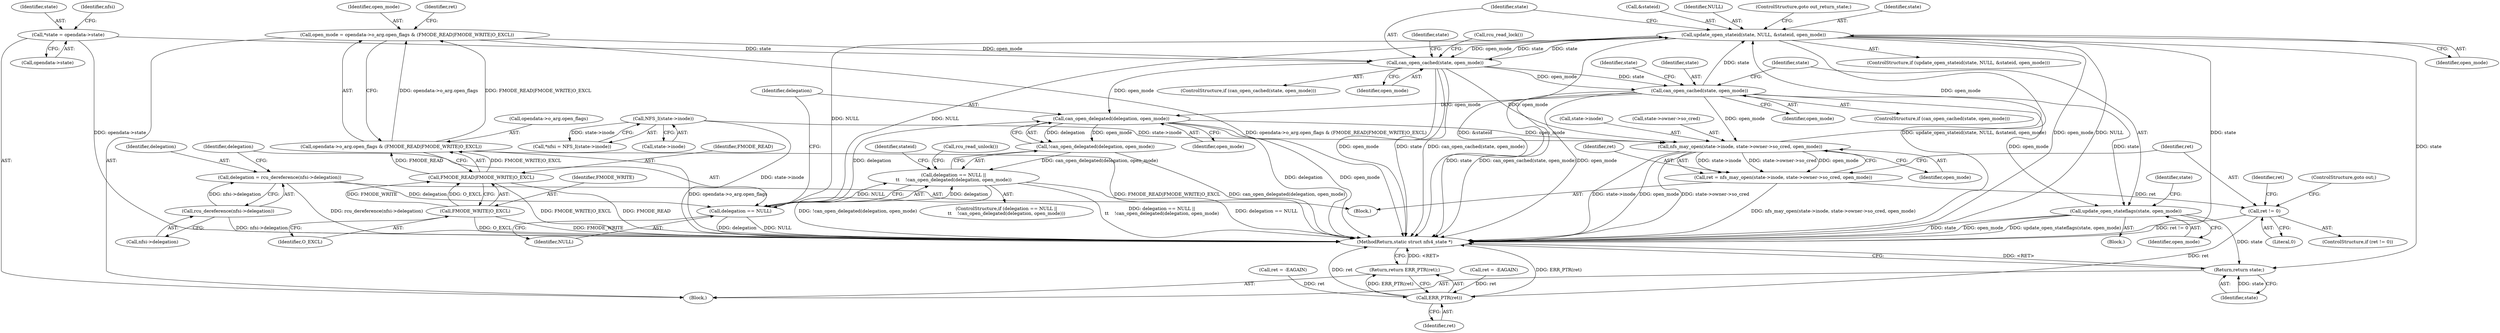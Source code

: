 digraph "1_linux_dc0b027dfadfcb8a5504f7d8052754bf8d501ab9_21@API" {
"1000231" [label="(Call,update_open_stateid(state, NULL, &stateid, open_mode))"];
"1000154" [label="(Call,can_open_cached(state, open_mode))"];
"1000142" [label="(Call,can_open_cached(state, open_mode))"];
"1000106" [label="(Call,*state = opendata->state)"];
"1000231" [label="(Call,update_open_stateid(state, NULL, &stateid, open_mode))"];
"1000185" [label="(Call,delegation == NULL)"];
"1000177" [label="(Call,delegation = rcu_dereference(nfsi->delegation))"];
"1000179" [label="(Call,rcu_dereference(nfsi->delegation))"];
"1000211" [label="(Call,nfs_may_open(state->inode, state->owner->so_cred, open_mode))"];
"1000114" [label="(Call,NFS_I(state->inode))"];
"1000189" [label="(Call,can_open_delegated(delegation, open_mode))"];
"1000120" [label="(Call,open_mode = opendata->o_arg.open_flags & (FMODE_READ|FMODE_WRITE|O_EXCL))"];
"1000122" [label="(Call,opendata->o_arg.open_flags & (FMODE_READ|FMODE_WRITE|O_EXCL))"];
"1000128" [label="(Call,FMODE_READ|FMODE_WRITE|O_EXCL)"];
"1000130" [label="(Call,FMODE_WRITE|O_EXCL)"];
"1000158" [label="(Call,update_open_stateflags(state, open_mode))"];
"1000248" [label="(Return,return state;)"];
"1000188" [label="(Call,!can_open_delegated(delegation, open_mode))"];
"1000184" [label="(Call,delegation == NULL ||\n\t\t    !can_open_delegated(delegation, open_mode))"];
"1000209" [label="(Call,ret = nfs_may_open(state->inode, state->owner->so_cred, open_mode))"];
"1000222" [label="(Call,ret != 0)"];
"1000240" [label="(Call,ERR_PTR(ret))"];
"1000239" [label="(Return,return ERR_PTR(ret);)"];
"1000209" [label="(Call,ret = nfs_may_open(state->inode, state->owner->so_cred, open_mode))"];
"1000224" [label="(Literal,0)"];
"1000173" [label="(Identifier,state)"];
"1000143" [label="(Identifier,state)"];
"1000190" [label="(Identifier,delegation)"];
"1000227" [label="(Identifier,ret)"];
"1000177" [label="(Call,delegation = rcu_dereference(nfsi->delegation))"];
"1000241" [label="(Identifier,ret)"];
"1000226" [label="(Call,ret = -EAGAIN)"];
"1000156" [label="(Identifier,open_mode)"];
"1000114" [label="(Call,NFS_I(state->inode))"];
"1000239" [label="(Return,return ERR_PTR(ret);)"];
"1000128" [label="(Call,FMODE_READ|FMODE_WRITE|O_EXCL)"];
"1000220" [label="(Identifier,open_mode)"];
"1000150" [label="(Identifier,state)"];
"1000141" [label="(ControlStructure,if (can_open_cached(state, open_mode)))"];
"1000186" [label="(Identifier,delegation)"];
"1000184" [label="(Call,delegation == NULL ||\n\t\t    !can_open_delegated(delegation, open_mode))"];
"1000123" [label="(Call,opendata->o_arg.open_flags)"];
"1000210" [label="(Identifier,ret)"];
"1000155" [label="(Identifier,state)"];
"1000115" [label="(Call,state->inode)"];
"1000212" [label="(Call,state->inode)"];
"1000230" [label="(ControlStructure,if (update_open_stateid(state, NULL, &stateid, open_mode)))"];
"1000159" [label="(Identifier,state)"];
"1000191" [label="(Identifier,open_mode)"];
"1000142" [label="(Call,can_open_cached(state, open_mode))"];
"1000120" [label="(Call,open_mode = opendata->o_arg.open_flags & (FMODE_READ|FMODE_WRITE|O_EXCL))"];
"1000140" [label="(Block,)"];
"1000187" [label="(Identifier,NULL)"];
"1000250" [label="(MethodReturn,static struct nfs4_state *)"];
"1000211" [label="(Call,nfs_may_open(state->inode, state->owner->so_cred, open_mode))"];
"1000129" [label="(Identifier,FMODE_READ)"];
"1000234" [label="(Call,&stateid)"];
"1000240" [label="(Call,ERR_PTR(ret))"];
"1000157" [label="(Block,)"];
"1000108" [label="(Call,opendata->state)"];
"1000183" [label="(ControlStructure,if (delegation == NULL ||\n\t\t    !can_open_delegated(delegation, open_mode)))"];
"1000178" [label="(Identifier,delegation)"];
"1000144" [label="(Identifier,open_mode)"];
"1000130" [label="(Call,FMODE_WRITE|O_EXCL)"];
"1000197" [label="(Identifier,stateid)"];
"1000248" [label="(Return,return state;)"];
"1000236" [label="(Identifier,open_mode)"];
"1000189" [label="(Call,can_open_delegated(delegation, open_mode))"];
"1000176" [label="(Call,rcu_read_lock())"];
"1000249" [label="(Identifier,state)"];
"1000233" [label="(Identifier,NULL)"];
"1000107" [label="(Identifier,state)"];
"1000135" [label="(Call,ret = -EAGAIN)"];
"1000106" [label="(Call,*state = opendata->state)"];
"1000112" [label="(Call,*nfsi = NFS_I(state->inode))"];
"1000121" [label="(Identifier,open_mode)"];
"1000231" [label="(Call,update_open_stateid(state, NULL, &stateid, open_mode))"];
"1000221" [label="(ControlStructure,if (ret != 0))"];
"1000215" [label="(Call,state->owner->so_cred)"];
"1000237" [label="(ControlStructure,goto out_return_state;)"];
"1000158" [label="(Call,update_open_stateflags(state, open_mode))"];
"1000180" [label="(Call,nfsi->delegation)"];
"1000153" [label="(ControlStructure,if (can_open_cached(state, open_mode)))"];
"1000113" [label="(Identifier,nfsi)"];
"1000132" [label="(Identifier,O_EXCL)"];
"1000232" [label="(Identifier,state)"];
"1000223" [label="(Identifier,ret)"];
"1000154" [label="(Call,can_open_cached(state, open_mode))"];
"1000122" [label="(Call,opendata->o_arg.open_flags & (FMODE_READ|FMODE_WRITE|O_EXCL))"];
"1000225" [label="(ControlStructure,goto out;)"];
"1000188" [label="(Call,!can_open_delegated(delegation, open_mode))"];
"1000160" [label="(Identifier,open_mode)"];
"1000179" [label="(Call,rcu_dereference(nfsi->delegation))"];
"1000193" [label="(Call,rcu_read_unlock())"];
"1000131" [label="(Identifier,FMODE_WRITE)"];
"1000222" [label="(Call,ret != 0)"];
"1000104" [label="(Block,)"];
"1000185" [label="(Call,delegation == NULL)"];
"1000165" [label="(Identifier,state)"];
"1000136" [label="(Identifier,ret)"];
"1000231" -> "1000230"  [label="AST: "];
"1000231" -> "1000236"  [label="CFG: "];
"1000232" -> "1000231"  [label="AST: "];
"1000233" -> "1000231"  [label="AST: "];
"1000234" -> "1000231"  [label="AST: "];
"1000236" -> "1000231"  [label="AST: "];
"1000143" -> "1000231"  [label="CFG: "];
"1000237" -> "1000231"  [label="CFG: "];
"1000231" -> "1000250"  [label="DDG: update_open_stateid(state, NULL, &stateid, open_mode)"];
"1000231" -> "1000250"  [label="DDG: open_mode"];
"1000231" -> "1000250"  [label="DDG: NULL"];
"1000231" -> "1000250"  [label="DDG: state"];
"1000231" -> "1000250"  [label="DDG: &stateid"];
"1000231" -> "1000142"  [label="DDG: state"];
"1000231" -> "1000142"  [label="DDG: open_mode"];
"1000231" -> "1000185"  [label="DDG: NULL"];
"1000154" -> "1000231"  [label="DDG: state"];
"1000142" -> "1000231"  [label="DDG: state"];
"1000185" -> "1000231"  [label="DDG: NULL"];
"1000211" -> "1000231"  [label="DDG: open_mode"];
"1000231" -> "1000248"  [label="DDG: state"];
"1000154" -> "1000153"  [label="AST: "];
"1000154" -> "1000156"  [label="CFG: "];
"1000155" -> "1000154"  [label="AST: "];
"1000156" -> "1000154"  [label="AST: "];
"1000159" -> "1000154"  [label="CFG: "];
"1000173" -> "1000154"  [label="CFG: "];
"1000154" -> "1000250"  [label="DDG: state"];
"1000154" -> "1000250"  [label="DDG: can_open_cached(state, open_mode)"];
"1000154" -> "1000250"  [label="DDG: open_mode"];
"1000142" -> "1000154"  [label="DDG: state"];
"1000142" -> "1000154"  [label="DDG: open_mode"];
"1000154" -> "1000158"  [label="DDG: state"];
"1000154" -> "1000158"  [label="DDG: open_mode"];
"1000154" -> "1000189"  [label="DDG: open_mode"];
"1000154" -> "1000211"  [label="DDG: open_mode"];
"1000142" -> "1000141"  [label="AST: "];
"1000142" -> "1000144"  [label="CFG: "];
"1000143" -> "1000142"  [label="AST: "];
"1000144" -> "1000142"  [label="AST: "];
"1000150" -> "1000142"  [label="CFG: "];
"1000176" -> "1000142"  [label="CFG: "];
"1000142" -> "1000250"  [label="DDG: can_open_cached(state, open_mode)"];
"1000142" -> "1000250"  [label="DDG: open_mode"];
"1000142" -> "1000250"  [label="DDG: state"];
"1000106" -> "1000142"  [label="DDG: state"];
"1000120" -> "1000142"  [label="DDG: open_mode"];
"1000142" -> "1000189"  [label="DDG: open_mode"];
"1000142" -> "1000211"  [label="DDG: open_mode"];
"1000106" -> "1000104"  [label="AST: "];
"1000106" -> "1000108"  [label="CFG: "];
"1000107" -> "1000106"  [label="AST: "];
"1000108" -> "1000106"  [label="AST: "];
"1000113" -> "1000106"  [label="CFG: "];
"1000106" -> "1000250"  [label="DDG: opendata->state"];
"1000185" -> "1000184"  [label="AST: "];
"1000185" -> "1000187"  [label="CFG: "];
"1000186" -> "1000185"  [label="AST: "];
"1000187" -> "1000185"  [label="AST: "];
"1000190" -> "1000185"  [label="CFG: "];
"1000184" -> "1000185"  [label="CFG: "];
"1000185" -> "1000250"  [label="DDG: delegation"];
"1000185" -> "1000250"  [label="DDG: NULL"];
"1000185" -> "1000184"  [label="DDG: delegation"];
"1000185" -> "1000184"  [label="DDG: NULL"];
"1000177" -> "1000185"  [label="DDG: delegation"];
"1000185" -> "1000189"  [label="DDG: delegation"];
"1000177" -> "1000140"  [label="AST: "];
"1000177" -> "1000179"  [label="CFG: "];
"1000178" -> "1000177"  [label="AST: "];
"1000179" -> "1000177"  [label="AST: "];
"1000186" -> "1000177"  [label="CFG: "];
"1000177" -> "1000250"  [label="DDG: rcu_dereference(nfsi->delegation)"];
"1000179" -> "1000177"  [label="DDG: nfsi->delegation"];
"1000179" -> "1000180"  [label="CFG: "];
"1000180" -> "1000179"  [label="AST: "];
"1000179" -> "1000250"  [label="DDG: nfsi->delegation"];
"1000211" -> "1000209"  [label="AST: "];
"1000211" -> "1000220"  [label="CFG: "];
"1000212" -> "1000211"  [label="AST: "];
"1000215" -> "1000211"  [label="AST: "];
"1000220" -> "1000211"  [label="AST: "];
"1000209" -> "1000211"  [label="CFG: "];
"1000211" -> "1000250"  [label="DDG: state->inode"];
"1000211" -> "1000250"  [label="DDG: open_mode"];
"1000211" -> "1000250"  [label="DDG: state->owner->so_cred"];
"1000211" -> "1000209"  [label="DDG: state->inode"];
"1000211" -> "1000209"  [label="DDG: state->owner->so_cred"];
"1000211" -> "1000209"  [label="DDG: open_mode"];
"1000114" -> "1000211"  [label="DDG: state->inode"];
"1000189" -> "1000211"  [label="DDG: open_mode"];
"1000114" -> "1000112"  [label="AST: "];
"1000114" -> "1000115"  [label="CFG: "];
"1000115" -> "1000114"  [label="AST: "];
"1000112" -> "1000114"  [label="CFG: "];
"1000114" -> "1000250"  [label="DDG: state->inode"];
"1000114" -> "1000112"  [label="DDG: state->inode"];
"1000189" -> "1000188"  [label="AST: "];
"1000189" -> "1000191"  [label="CFG: "];
"1000190" -> "1000189"  [label="AST: "];
"1000191" -> "1000189"  [label="AST: "];
"1000188" -> "1000189"  [label="CFG: "];
"1000189" -> "1000250"  [label="DDG: delegation"];
"1000189" -> "1000250"  [label="DDG: open_mode"];
"1000189" -> "1000188"  [label="DDG: delegation"];
"1000189" -> "1000188"  [label="DDG: open_mode"];
"1000120" -> "1000104"  [label="AST: "];
"1000120" -> "1000122"  [label="CFG: "];
"1000121" -> "1000120"  [label="AST: "];
"1000122" -> "1000120"  [label="AST: "];
"1000136" -> "1000120"  [label="CFG: "];
"1000120" -> "1000250"  [label="DDG: opendata->o_arg.open_flags & (FMODE_READ|FMODE_WRITE|O_EXCL)"];
"1000122" -> "1000120"  [label="DDG: opendata->o_arg.open_flags"];
"1000122" -> "1000120"  [label="DDG: FMODE_READ|FMODE_WRITE|O_EXCL"];
"1000122" -> "1000128"  [label="CFG: "];
"1000123" -> "1000122"  [label="AST: "];
"1000128" -> "1000122"  [label="AST: "];
"1000122" -> "1000250"  [label="DDG: opendata->o_arg.open_flags"];
"1000122" -> "1000250"  [label="DDG: FMODE_READ|FMODE_WRITE|O_EXCL"];
"1000128" -> "1000122"  [label="DDG: FMODE_READ"];
"1000128" -> "1000122"  [label="DDG: FMODE_WRITE|O_EXCL"];
"1000128" -> "1000130"  [label="CFG: "];
"1000129" -> "1000128"  [label="AST: "];
"1000130" -> "1000128"  [label="AST: "];
"1000128" -> "1000250"  [label="DDG: FMODE_WRITE|O_EXCL"];
"1000128" -> "1000250"  [label="DDG: FMODE_READ"];
"1000130" -> "1000128"  [label="DDG: FMODE_WRITE"];
"1000130" -> "1000128"  [label="DDG: O_EXCL"];
"1000130" -> "1000132"  [label="CFG: "];
"1000131" -> "1000130"  [label="AST: "];
"1000132" -> "1000130"  [label="AST: "];
"1000130" -> "1000250"  [label="DDG: O_EXCL"];
"1000130" -> "1000250"  [label="DDG: FMODE_WRITE"];
"1000158" -> "1000157"  [label="AST: "];
"1000158" -> "1000160"  [label="CFG: "];
"1000159" -> "1000158"  [label="AST: "];
"1000160" -> "1000158"  [label="AST: "];
"1000165" -> "1000158"  [label="CFG: "];
"1000158" -> "1000250"  [label="DDG: state"];
"1000158" -> "1000250"  [label="DDG: open_mode"];
"1000158" -> "1000250"  [label="DDG: update_open_stateflags(state, open_mode)"];
"1000158" -> "1000248"  [label="DDG: state"];
"1000248" -> "1000104"  [label="AST: "];
"1000248" -> "1000249"  [label="CFG: "];
"1000249" -> "1000248"  [label="AST: "];
"1000250" -> "1000248"  [label="CFG: "];
"1000248" -> "1000250"  [label="DDG: <RET>"];
"1000249" -> "1000248"  [label="DDG: state"];
"1000188" -> "1000184"  [label="AST: "];
"1000184" -> "1000188"  [label="CFG: "];
"1000188" -> "1000250"  [label="DDG: can_open_delegated(delegation, open_mode)"];
"1000188" -> "1000184"  [label="DDG: can_open_delegated(delegation, open_mode)"];
"1000184" -> "1000183"  [label="AST: "];
"1000193" -> "1000184"  [label="CFG: "];
"1000197" -> "1000184"  [label="CFG: "];
"1000184" -> "1000250"  [label="DDG: delegation == NULL"];
"1000184" -> "1000250"  [label="DDG: !can_open_delegated(delegation, open_mode)"];
"1000184" -> "1000250"  [label="DDG: delegation == NULL ||\n\t\t    !can_open_delegated(delegation, open_mode)"];
"1000209" -> "1000140"  [label="AST: "];
"1000210" -> "1000209"  [label="AST: "];
"1000223" -> "1000209"  [label="CFG: "];
"1000209" -> "1000250"  [label="DDG: nfs_may_open(state->inode, state->owner->so_cred, open_mode)"];
"1000209" -> "1000222"  [label="DDG: ret"];
"1000222" -> "1000221"  [label="AST: "];
"1000222" -> "1000224"  [label="CFG: "];
"1000223" -> "1000222"  [label="AST: "];
"1000224" -> "1000222"  [label="AST: "];
"1000225" -> "1000222"  [label="CFG: "];
"1000227" -> "1000222"  [label="CFG: "];
"1000222" -> "1000250"  [label="DDG: ret != 0"];
"1000222" -> "1000240"  [label="DDG: ret"];
"1000240" -> "1000239"  [label="AST: "];
"1000240" -> "1000241"  [label="CFG: "];
"1000241" -> "1000240"  [label="AST: "];
"1000239" -> "1000240"  [label="CFG: "];
"1000240" -> "1000250"  [label="DDG: ERR_PTR(ret)"];
"1000240" -> "1000250"  [label="DDG: ret"];
"1000240" -> "1000239"  [label="DDG: ERR_PTR(ret)"];
"1000226" -> "1000240"  [label="DDG: ret"];
"1000135" -> "1000240"  [label="DDG: ret"];
"1000239" -> "1000104"  [label="AST: "];
"1000250" -> "1000239"  [label="CFG: "];
"1000239" -> "1000250"  [label="DDG: <RET>"];
}
